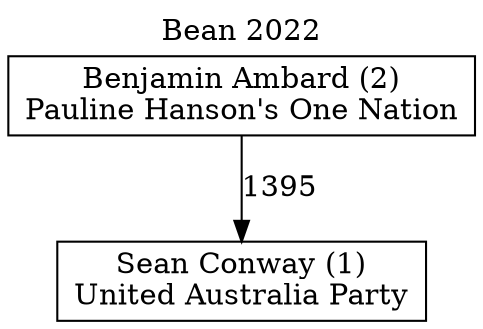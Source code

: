 // House preference flow
digraph "Sean Conway (1)_Bean_2022" {
	graph [label="Bean 2022" labelloc=t mclimit=10]
	node [shape=box]
	"Sean Conway (1)" [label="Sean Conway (1)
United Australia Party"]
	"Benjamin Ambard (2)" [label="Benjamin Ambard (2)
Pauline Hanson's One Nation"]
	"Benjamin Ambard (2)" -> "Sean Conway (1)" [label=1395]
}
